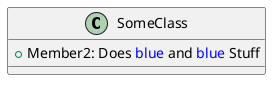 {
  "sha1": "2z8dqasj88ide4dausnxdbukxsk3yqg",
  "insertion": {
    "when": "2024-05-30T20:48:20.134Z",
    "url": "https://forum.plantuml.net/11219/multiple-function-calls-in-text-only-one-processed",
    "user": "plantuml@gmail.com"
  }
}
@startuml
!function txthighlight($text)
!return "<font color=blue>" + $text + "</font>"
!endfunction

class "SomeClass" as x {
  + Member2: Does txthighlight("blue") and txthighlight("blue") Stuff
}
@enduml
